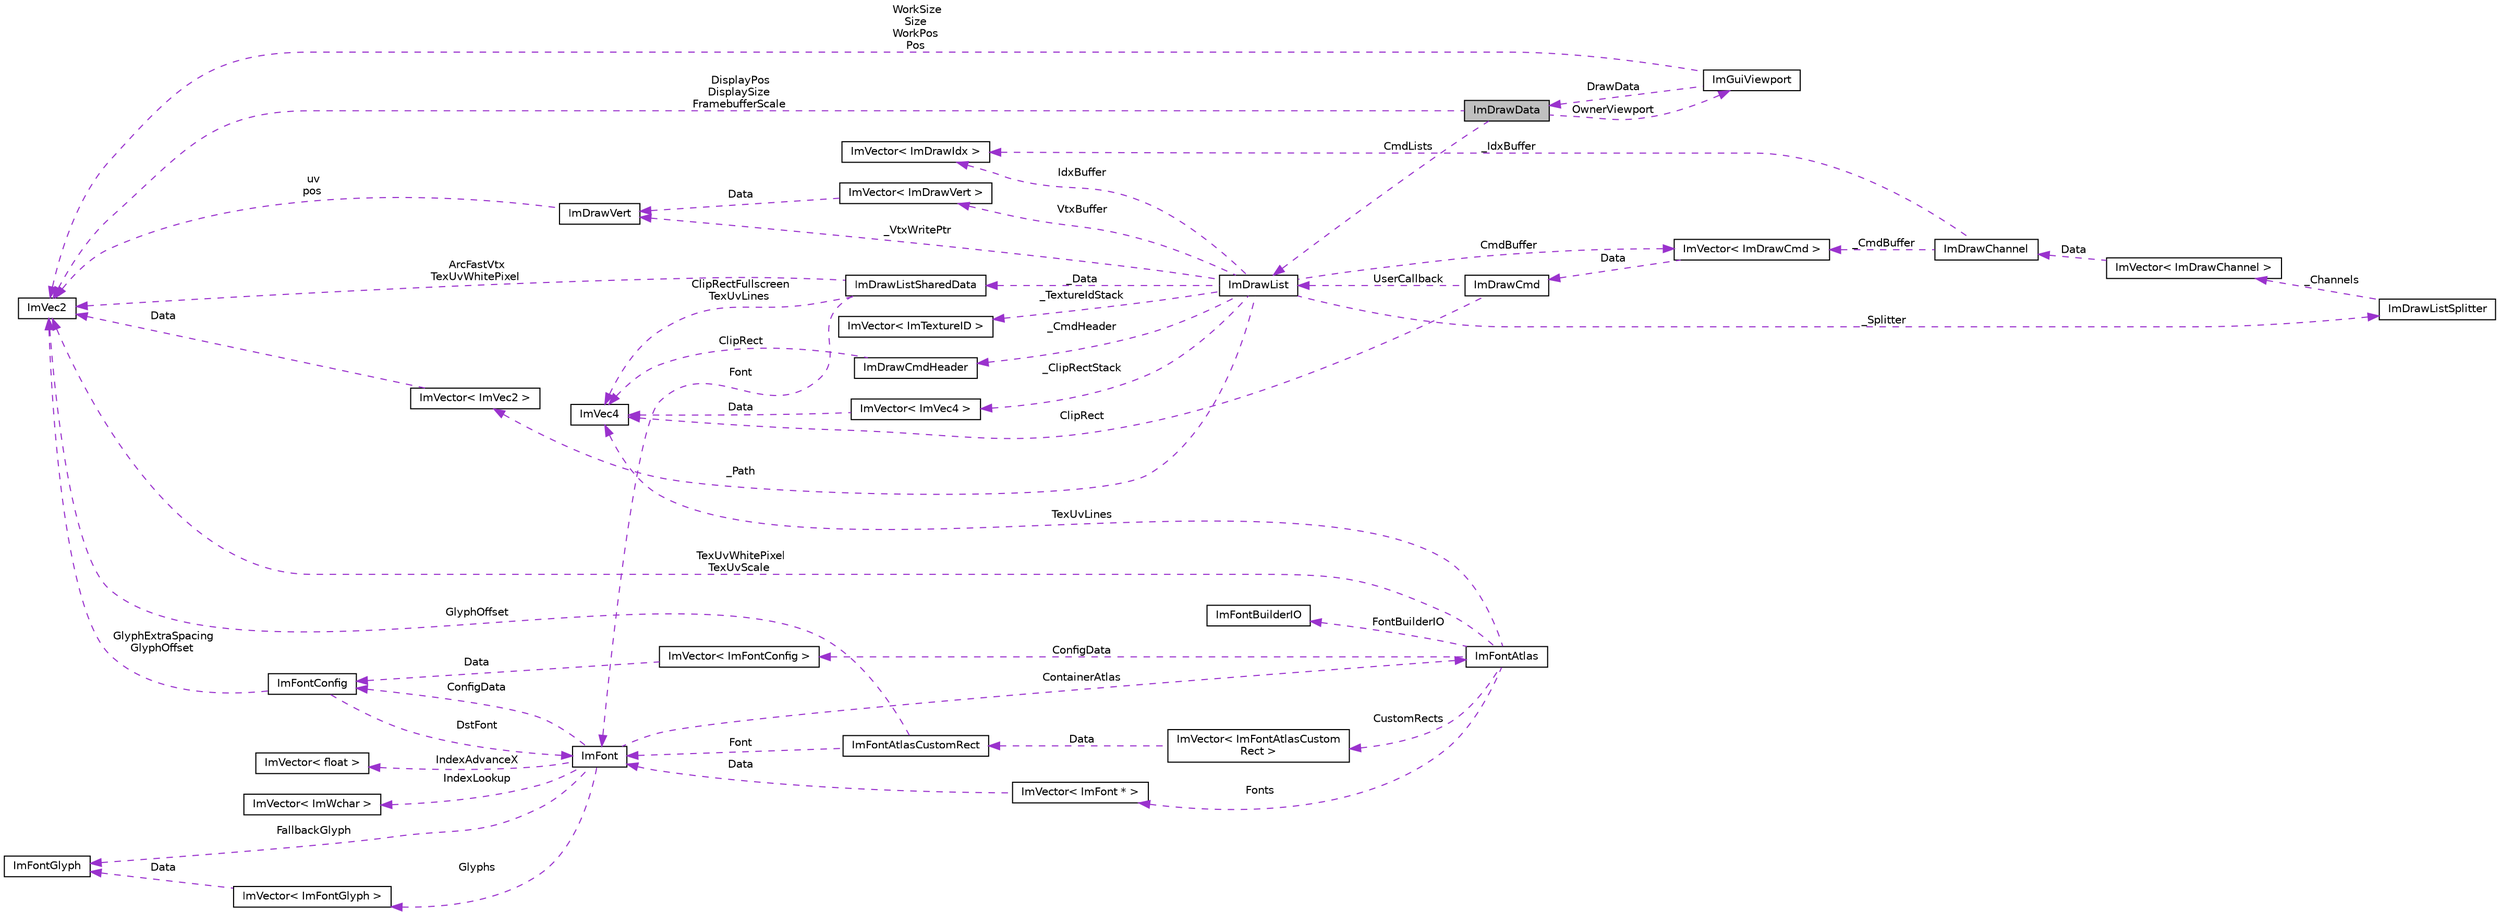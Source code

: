digraph "ImDrawData"
{
 // LATEX_PDF_SIZE
  edge [fontname="Helvetica",fontsize="10",labelfontname="Helvetica",labelfontsize="10"];
  node [fontname="Helvetica",fontsize="10",shape=record];
  rankdir="LR";
  Node1 [label="ImDrawData",height=0.2,width=0.4,color="black", fillcolor="grey75", style="filled", fontcolor="black",tooltip=" "];
  Node2 -> Node1 [dir="back",color="darkorchid3",fontsize="10",style="dashed",label=" OwnerViewport" ,fontname="Helvetica"];
  Node2 [label="ImGuiViewport",height=0.2,width=0.4,color="black", fillcolor="white", style="filled",URL="$structImGuiViewport.html",tooltip=" "];
  Node3 -> Node2 [dir="back",color="darkorchid3",fontsize="10",style="dashed",label=" WorkSize\nSize\nWorkPos\nPos" ,fontname="Helvetica"];
  Node3 [label="ImVec2",height=0.2,width=0.4,color="black", fillcolor="white", style="filled",URL="$structImVec2.html",tooltip=" "];
  Node1 -> Node2 [dir="back",color="darkorchid3",fontsize="10",style="dashed",label=" DrawData" ,fontname="Helvetica"];
  Node3 -> Node1 [dir="back",color="darkorchid3",fontsize="10",style="dashed",label=" DisplayPos\nDisplaySize\nFramebufferScale" ,fontname="Helvetica"];
  Node4 -> Node1 [dir="back",color="darkorchid3",fontsize="10",style="dashed",label=" CmdLists" ,fontname="Helvetica"];
  Node4 [label="ImDrawList",height=0.2,width=0.4,color="black", fillcolor="white", style="filled",URL="$structImDrawList.html",tooltip=" "];
  Node5 -> Node4 [dir="back",color="darkorchid3",fontsize="10",style="dashed",label=" _ClipRectStack" ,fontname="Helvetica"];
  Node5 [label="ImVector\< ImVec4 \>",height=0.2,width=0.4,color="black", fillcolor="white", style="filled",URL="$structImVector.html",tooltip=" "];
  Node6 -> Node5 [dir="back",color="darkorchid3",fontsize="10",style="dashed",label=" Data" ,fontname="Helvetica"];
  Node6 [label="ImVec4",height=0.2,width=0.4,color="black", fillcolor="white", style="filled",URL="$structImVec4.html",tooltip=" "];
  Node7 -> Node4 [dir="back",color="darkorchid3",fontsize="10",style="dashed",label=" VtxBuffer" ,fontname="Helvetica"];
  Node7 [label="ImVector\< ImDrawVert \>",height=0.2,width=0.4,color="black", fillcolor="white", style="filled",URL="$structImVector.html",tooltip=" "];
  Node8 -> Node7 [dir="back",color="darkorchid3",fontsize="10",style="dashed",label=" Data" ,fontname="Helvetica"];
  Node8 [label="ImDrawVert",height=0.2,width=0.4,color="black", fillcolor="white", style="filled",URL="$structImDrawVert.html",tooltip=" "];
  Node3 -> Node8 [dir="back",color="darkorchid3",fontsize="10",style="dashed",label=" uv\npos" ,fontname="Helvetica"];
  Node9 -> Node4 [dir="back",color="darkorchid3",fontsize="10",style="dashed",label=" _Path" ,fontname="Helvetica"];
  Node9 [label="ImVector\< ImVec2 \>",height=0.2,width=0.4,color="black", fillcolor="white", style="filled",URL="$structImVector.html",tooltip=" "];
  Node3 -> Node9 [dir="back",color="darkorchid3",fontsize="10",style="dashed",label=" Data" ,fontname="Helvetica"];
  Node10 -> Node4 [dir="back",color="darkorchid3",fontsize="10",style="dashed",label=" _Data" ,fontname="Helvetica"];
  Node10 [label="ImDrawListSharedData",height=0.2,width=0.4,color="black", fillcolor="white", style="filled",URL="$structImDrawListSharedData.html",tooltip=" "];
  Node3 -> Node10 [dir="back",color="darkorchid3",fontsize="10",style="dashed",label=" ArcFastVtx\nTexUvWhitePixel" ,fontname="Helvetica"];
  Node6 -> Node10 [dir="back",color="darkorchid3",fontsize="10",style="dashed",label=" ClipRectFullscreen\nTexUvLines" ,fontname="Helvetica"];
  Node11 -> Node10 [dir="back",color="darkorchid3",fontsize="10",style="dashed",label=" Font" ,fontname="Helvetica"];
  Node11 [label="ImFont",height=0.2,width=0.4,color="black", fillcolor="white", style="filled",URL="$structImFont.html",tooltip=" "];
  Node12 -> Node11 [dir="back",color="darkorchid3",fontsize="10",style="dashed",label=" Glyphs" ,fontname="Helvetica"];
  Node12 [label="ImVector\< ImFontGlyph \>",height=0.2,width=0.4,color="black", fillcolor="white", style="filled",URL="$structImVector.html",tooltip=" "];
  Node13 -> Node12 [dir="back",color="darkorchid3",fontsize="10",style="dashed",label=" Data" ,fontname="Helvetica"];
  Node13 [label="ImFontGlyph",height=0.2,width=0.4,color="black", fillcolor="white", style="filled",URL="$structImFontGlyph.html",tooltip=" "];
  Node14 -> Node11 [dir="back",color="darkorchid3",fontsize="10",style="dashed",label=" ConfigData" ,fontname="Helvetica"];
  Node14 [label="ImFontConfig",height=0.2,width=0.4,color="black", fillcolor="white", style="filled",URL="$structImFontConfig.html",tooltip=" "];
  Node3 -> Node14 [dir="back",color="darkorchid3",fontsize="10",style="dashed",label=" GlyphExtraSpacing\nGlyphOffset" ,fontname="Helvetica"];
  Node11 -> Node14 [dir="back",color="darkorchid3",fontsize="10",style="dashed",label=" DstFont" ,fontname="Helvetica"];
  Node13 -> Node11 [dir="back",color="darkorchid3",fontsize="10",style="dashed",label=" FallbackGlyph" ,fontname="Helvetica"];
  Node15 -> Node11 [dir="back",color="darkorchid3",fontsize="10",style="dashed",label=" ContainerAtlas" ,fontname="Helvetica"];
  Node15 [label="ImFontAtlas",height=0.2,width=0.4,color="black", fillcolor="white", style="filled",URL="$structImFontAtlas.html",tooltip=" "];
  Node16 -> Node15 [dir="back",color="darkorchid3",fontsize="10",style="dashed",label=" Fonts" ,fontname="Helvetica"];
  Node16 [label="ImVector\< ImFont * \>",height=0.2,width=0.4,color="black", fillcolor="white", style="filled",URL="$structImVector.html",tooltip=" "];
  Node11 -> Node16 [dir="back",color="darkorchid3",fontsize="10",style="dashed",label=" Data" ,fontname="Helvetica"];
  Node17 -> Node15 [dir="back",color="darkorchid3",fontsize="10",style="dashed",label=" FontBuilderIO" ,fontname="Helvetica"];
  Node17 [label="ImFontBuilderIO",height=0.2,width=0.4,color="black", fillcolor="white", style="filled",URL="$structImFontBuilderIO.html",tooltip=" "];
  Node3 -> Node15 [dir="back",color="darkorchid3",fontsize="10",style="dashed",label=" TexUvWhitePixel\nTexUvScale" ,fontname="Helvetica"];
  Node6 -> Node15 [dir="back",color="darkorchid3",fontsize="10",style="dashed",label=" TexUvLines" ,fontname="Helvetica"];
  Node18 -> Node15 [dir="back",color="darkorchid3",fontsize="10",style="dashed",label=" ConfigData" ,fontname="Helvetica"];
  Node18 [label="ImVector\< ImFontConfig \>",height=0.2,width=0.4,color="black", fillcolor="white", style="filled",URL="$structImVector.html",tooltip=" "];
  Node14 -> Node18 [dir="back",color="darkorchid3",fontsize="10",style="dashed",label=" Data" ,fontname="Helvetica"];
  Node19 -> Node15 [dir="back",color="darkorchid3",fontsize="10",style="dashed",label=" CustomRects" ,fontname="Helvetica"];
  Node19 [label="ImVector\< ImFontAtlasCustom\lRect \>",height=0.2,width=0.4,color="black", fillcolor="white", style="filled",URL="$structImVector.html",tooltip=" "];
  Node20 -> Node19 [dir="back",color="darkorchid3",fontsize="10",style="dashed",label=" Data" ,fontname="Helvetica"];
  Node20 [label="ImFontAtlasCustomRect",height=0.2,width=0.4,color="black", fillcolor="white", style="filled",URL="$structImFontAtlasCustomRect.html",tooltip=" "];
  Node3 -> Node20 [dir="back",color="darkorchid3",fontsize="10",style="dashed",label=" GlyphOffset" ,fontname="Helvetica"];
  Node11 -> Node20 [dir="back",color="darkorchid3",fontsize="10",style="dashed",label=" Font" ,fontname="Helvetica"];
  Node21 -> Node11 [dir="back",color="darkorchid3",fontsize="10",style="dashed",label=" IndexAdvanceX" ,fontname="Helvetica"];
  Node21 [label="ImVector\< float \>",height=0.2,width=0.4,color="black", fillcolor="white", style="filled",URL="$structImVector.html",tooltip=" "];
  Node22 -> Node11 [dir="back",color="darkorchid3",fontsize="10",style="dashed",label=" IndexLookup" ,fontname="Helvetica"];
  Node22 [label="ImVector\< ImWchar \>",height=0.2,width=0.4,color="black", fillcolor="white", style="filled",URL="$structImVector.html",tooltip=" "];
  Node8 -> Node4 [dir="back",color="darkorchid3",fontsize="10",style="dashed",label=" _VtxWritePtr" ,fontname="Helvetica"];
  Node23 -> Node4 [dir="back",color="darkorchid3",fontsize="10",style="dashed",label=" _CmdHeader" ,fontname="Helvetica"];
  Node23 [label="ImDrawCmdHeader",height=0.2,width=0.4,color="black", fillcolor="white", style="filled",URL="$structImDrawCmdHeader.html",tooltip=" "];
  Node6 -> Node23 [dir="back",color="darkorchid3",fontsize="10",style="dashed",label=" ClipRect" ,fontname="Helvetica"];
  Node24 -> Node4 [dir="back",color="darkorchid3",fontsize="10",style="dashed",label=" CmdBuffer" ,fontname="Helvetica"];
  Node24 [label="ImVector\< ImDrawCmd \>",height=0.2,width=0.4,color="black", fillcolor="white", style="filled",URL="$structImVector.html",tooltip=" "];
  Node25 -> Node24 [dir="back",color="darkorchid3",fontsize="10",style="dashed",label=" Data" ,fontname="Helvetica"];
  Node25 [label="ImDrawCmd",height=0.2,width=0.4,color="black", fillcolor="white", style="filled",URL="$structImDrawCmd.html",tooltip=" "];
  Node6 -> Node25 [dir="back",color="darkorchid3",fontsize="10",style="dashed",label=" ClipRect" ,fontname="Helvetica"];
  Node4 -> Node25 [dir="back",color="darkorchid3",fontsize="10",style="dashed",label=" UserCallback" ,fontname="Helvetica"];
  Node26 -> Node4 [dir="back",color="darkorchid3",fontsize="10",style="dashed",label=" _Splitter" ,fontname="Helvetica"];
  Node26 [label="ImDrawListSplitter",height=0.2,width=0.4,color="black", fillcolor="white", style="filled",URL="$structImDrawListSplitter.html",tooltip=" "];
  Node27 -> Node26 [dir="back",color="darkorchid3",fontsize="10",style="dashed",label=" _Channels" ,fontname="Helvetica"];
  Node27 [label="ImVector\< ImDrawChannel \>",height=0.2,width=0.4,color="black", fillcolor="white", style="filled",URL="$structImVector.html",tooltip=" "];
  Node28 -> Node27 [dir="back",color="darkorchid3",fontsize="10",style="dashed",label=" Data" ,fontname="Helvetica"];
  Node28 [label="ImDrawChannel",height=0.2,width=0.4,color="black", fillcolor="white", style="filled",URL="$structImDrawChannel.html",tooltip=" "];
  Node24 -> Node28 [dir="back",color="darkorchid3",fontsize="10",style="dashed",label=" _CmdBuffer" ,fontname="Helvetica"];
  Node29 -> Node28 [dir="back",color="darkorchid3",fontsize="10",style="dashed",label=" _IdxBuffer" ,fontname="Helvetica"];
  Node29 [label="ImVector\< ImDrawIdx \>",height=0.2,width=0.4,color="black", fillcolor="white", style="filled",URL="$structImVector.html",tooltip=" "];
  Node29 -> Node4 [dir="back",color="darkorchid3",fontsize="10",style="dashed",label=" IdxBuffer" ,fontname="Helvetica"];
  Node30 -> Node4 [dir="back",color="darkorchid3",fontsize="10",style="dashed",label=" _TextureIdStack" ,fontname="Helvetica"];
  Node30 [label="ImVector\< ImTextureID \>",height=0.2,width=0.4,color="black", fillcolor="white", style="filled",URL="$structImVector.html",tooltip=" "];
}
